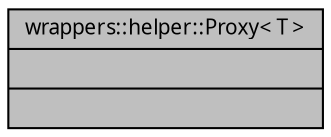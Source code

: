 digraph "wrappers::helper::Proxy&lt; T &gt;"
{
 // INTERACTIVE_SVG=YES
  edge [fontname="Verdana",fontsize="10",labelfontname="Verdana",labelfontsize="10"];
  node [fontname="Verdana",fontsize="10",shape=record];
  Node1 [label="{wrappers::helper::Proxy\< T \>\n||}",height=0.2,width=0.4,color="black", fillcolor="grey75", style="filled", fontcolor="black"];
}
